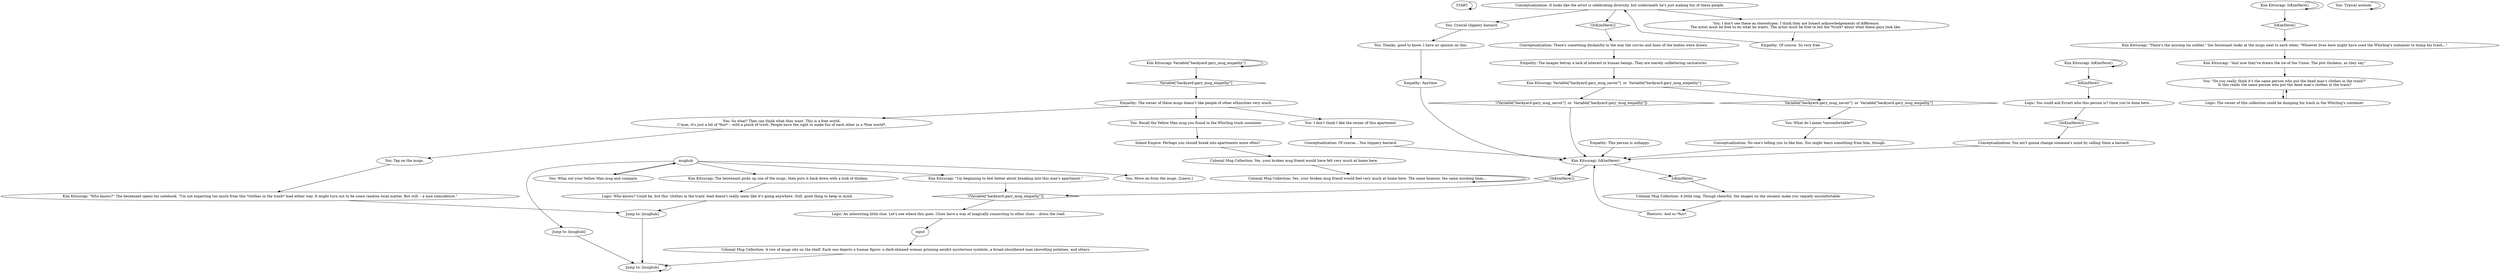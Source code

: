 # GARYS APARTMENT / COLONIAL MUG COLLECTION
# You examine Gary's racist mugs.
# ==================================================
digraph G {
	  0 [label="START"];
	  1 [label="input"];
	  2 [label="Inland Empire: Perhaps you should break into apartments more often?"];
	  3 [label="Colonial Mug Collection: Yes, your broken mug friend would have felt very much at home here."];
	  4 [label="Jump to: [mughub]"];
	  5 [label="mughub"];
	  6 [label="Colonial Mug Collection: Yes, your broken mug friend would feel very much at home here. The same humour, the same mocking lines..."];
	  7 [label="Kim Kitsuragi: IsKimHere()"];
	  8 [label="IsKimHere()", shape=diamond];
	  9 [label="!(IsKimHere())", shape=diamond];
	  10 [label="You: Cynical slippery bastard."];
	  11 [label="You: I don't think I like the owner of this apartment."];
	  12 [label="You: Thanks, good to know. I have no opinion on this."];
	  13 [label="Conceptualization: You ain't gonna change someone's mind by calling them a bastard."];
	  14 [label="Logic: Who knows? Could be, but this 'clothes in the trash' lead doesn't really seem like it's going anywhere. Still, good thing to keep in mind."];
	  15 [label="Kim Kitsuragi: \"I'm beginning to feel better about breaking into this man's apartment.\""];
	  16 [label="You: Tap on the mugs."];
	  17 [label="Empathy: Of course. So very free."];
	  18 [label="Conceptualization: Of course... You slippery bastard."];
	  19 [label="Conceptualization: No one's telling you to like him. You might learn something from him, though."];
	  20 [label="Kim Kitsuragi: Variable[\"backyard.gary_mug_empathy\"]"];
	  21 [label="Variable[\"backyard.gary_mug_empathy\"]", shape=diamond];
	  22 [label="!(Variable[\"backyard.gary_mug_empathy\"])", shape=diamond];
	  23 [label="Jump to: [mughub]"];
	  24 [label="You: \"Do you really think it's the same person who put the dead man's clothes in the trash?\"\nIs this really the same person who put the dead man's clothes in the trash?"];
	  25 [label="Logic: An interesting little clue. Let's see where this goes. Clues have a way of magically connecting to other clues -- down the road."];
	  26 [label="Conceptualization: It looks like the artist is celebrating diversity, but underneath he's just making fun of these people."];
	  27 [label="Rhetoric: And so *fun*."];
	  28 [label="Conceptualization: There's something disdainful in the way the curves and lines of the bodies were drawn."];
	  29 [label="Logic: The owner of this collection could be dumping his trash in the Whirling's container."];
	  30 [label="Kim Kitsuragi: IsKimHere()"];
	  31 [label="IsKimHere()", shape=diamond];
	  32 [label="!(IsKimHere())", shape=diamond];
	  33 [label="Jump to: [mughub]"];
	  34 [label="Logic: You could ask Evrart who this person is? Once you're done here..."];
	  35 [label="Kim Kitsuragi: \"There's the missing tin soldier,\" the lieutenant looks at the mugs next to each other. \"Whoever lives here might have used the Whirling's container to dump his trash...\""];
	  36 [label="Kim Kitsuragi: \"Who knows?\" The lieutenant opens his notebook. \"I'm not expecting too much from this *clothes in the trash* lead either way. It might turn out to be some random local matter. But still -- a nice coincidence.\""];
	  37 [label="Colonial Mug Collection: A little ring. Though cheerful, the images on the ceramic make you vaguely uncomfortable."];
	  38 [label="Kim Kitsuragi: The lieutenant picks up one of the mugs, then puts it back down with a look of disdain."];
	  39 [label="You: Recall the Yellow Man mug you found in the Whirling trash container."];
	  40 [label="You: Typical asshole."];
	  41 [label="Empathy: This person is unhappy."];
	  42 [label="You: What do I mean *uncomfortable*?"];
	  43 [label="Empathy: The owner of these mugs doesn't like people of other ethnicities very much."];
	  44 [label="Empathy: Anytime."];
	  45 [label="Kim Kitsuragi: IsKimHere()"];
	  46 [label="IsKimHere()", shape=diamond];
	  47 [label="!(IsKimHere())", shape=diamond];
	  48 [label="You: Move on from the mugs. [Leave.]"];
	  49 [label="Empathy: The images betray a lack of interest in human beings. They are merely unflattering caricatures."];
	  50 [label="Kim Kitsuragi: Variable[\"backyard.gary_mug_savoir\"]  or  Variable[\"backyard.gary_mug_empathy\"]"];
	  51 [label="Variable[\"backyard.gary_mug_savoir\"]  or  Variable[\"backyard.gary_mug_empathy\"]", shape=diamond];
	  52 [label="!(Variable[\"backyard.gary_mug_savoir\"]  or  Variable[\"backyard.gary_mug_empathy\"])", shape=diamond];
	  53 [label="You: So what? They can think what they want. This is a free world.\nC'mon, it's just a bit of *fun* -- with a pinch of truth. People have the right to make fun of each other in a *free world*."];
	  54 [label="Colonial Mug Collection: A row of mugs sits on the shelf. Each one depicts a human figure: a dark-skinned woman grinning amidst mysterious symbols, a broad-shouldered man shovelling potatoes, and others."];
	  55 [label="You: Whip out your Yellow Man mug and compare."];
	  56 [label="You: I don't see these as stereotypes. I think they are honest acknowledgements of difference.\nThe artist must be free to do what he wants. The artist must be free to tell the *truth* about what these guys look like. "];
	  57 [label="Kim Kitsuragi: \"And now they've drawn the ire of the Union. The plot thickens, as they say.\""];
	  0 -> 0
	  1 -> 54
	  2 -> 3
	  3 -> 6
	  4 -> 4
	  5 -> 38
	  5 -> 15
	  5 -> 48
	  5 -> 55
	  5 -> 23
	  6 -> 6
	  7 -> 8
	  7 -> 7
	  8 -> 34
	  9 -> 28
	  10 -> 12
	  11 -> 18
	  12 -> 44
	  13 -> 45
	  14 -> 33
	  15 -> 22
	  16 -> 36
	  17 -> 26
	  18 -> 45
	  19 -> 45
	  20 -> 20
	  20 -> 21
	  21 -> 43
	  22 -> 25
	  23 -> 4
	  24 -> 29
	  25 -> 1
	  26 -> 56
	  26 -> 9
	  26 -> 10
	  27 -> 45
	  28 -> 49
	  29 -> 24
	  30 -> 30
	  30 -> 31
	  31 -> 35
	  32 -> 13
	  33 -> 4
	  34 -> 32
	  35 -> 57
	  36 -> 33
	  37 -> 27
	  38 -> 14
	  39 -> 2
	  40 -> 40
	  41 -> 45
	  42 -> 19
	  43 -> 11
	  43 -> 53
	  43 -> 39
	  44 -> 45
	  45 -> 46
	  45 -> 47
	  46 -> 37
	  47 -> 22
	  49 -> 50
	  50 -> 51
	  50 -> 52
	  51 -> 42
	  52 -> 45
	  53 -> 16
	  54 -> 4
	  55 -> 5
	  56 -> 17
	  57 -> 24
}

